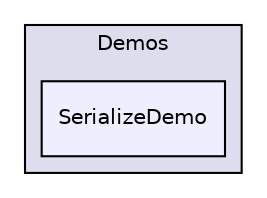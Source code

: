 digraph "bullet/bullet-2.82-r2704/Demos/SerializeDemo" {
  compound=true
  node [ fontsize="10", fontname="Helvetica"];
  edge [ labelfontsize="10", labelfontname="Helvetica"];
  subgraph clusterdir_fbeee990c6fb95278eb756dfe9f9c37f {
    graph [ bgcolor="#ddddee", pencolor="black", label="Demos" fontname="Helvetica", fontsize="10", URL="dir_fbeee990c6fb95278eb756dfe9f9c37f.html"]
  dir_4589606a9650b5d7371866a2bc9e24b5 [shape=box, label="SerializeDemo", style="filled", fillcolor="#eeeeff", pencolor="black", URL="dir_4589606a9650b5d7371866a2bc9e24b5.html"];
  }
}

